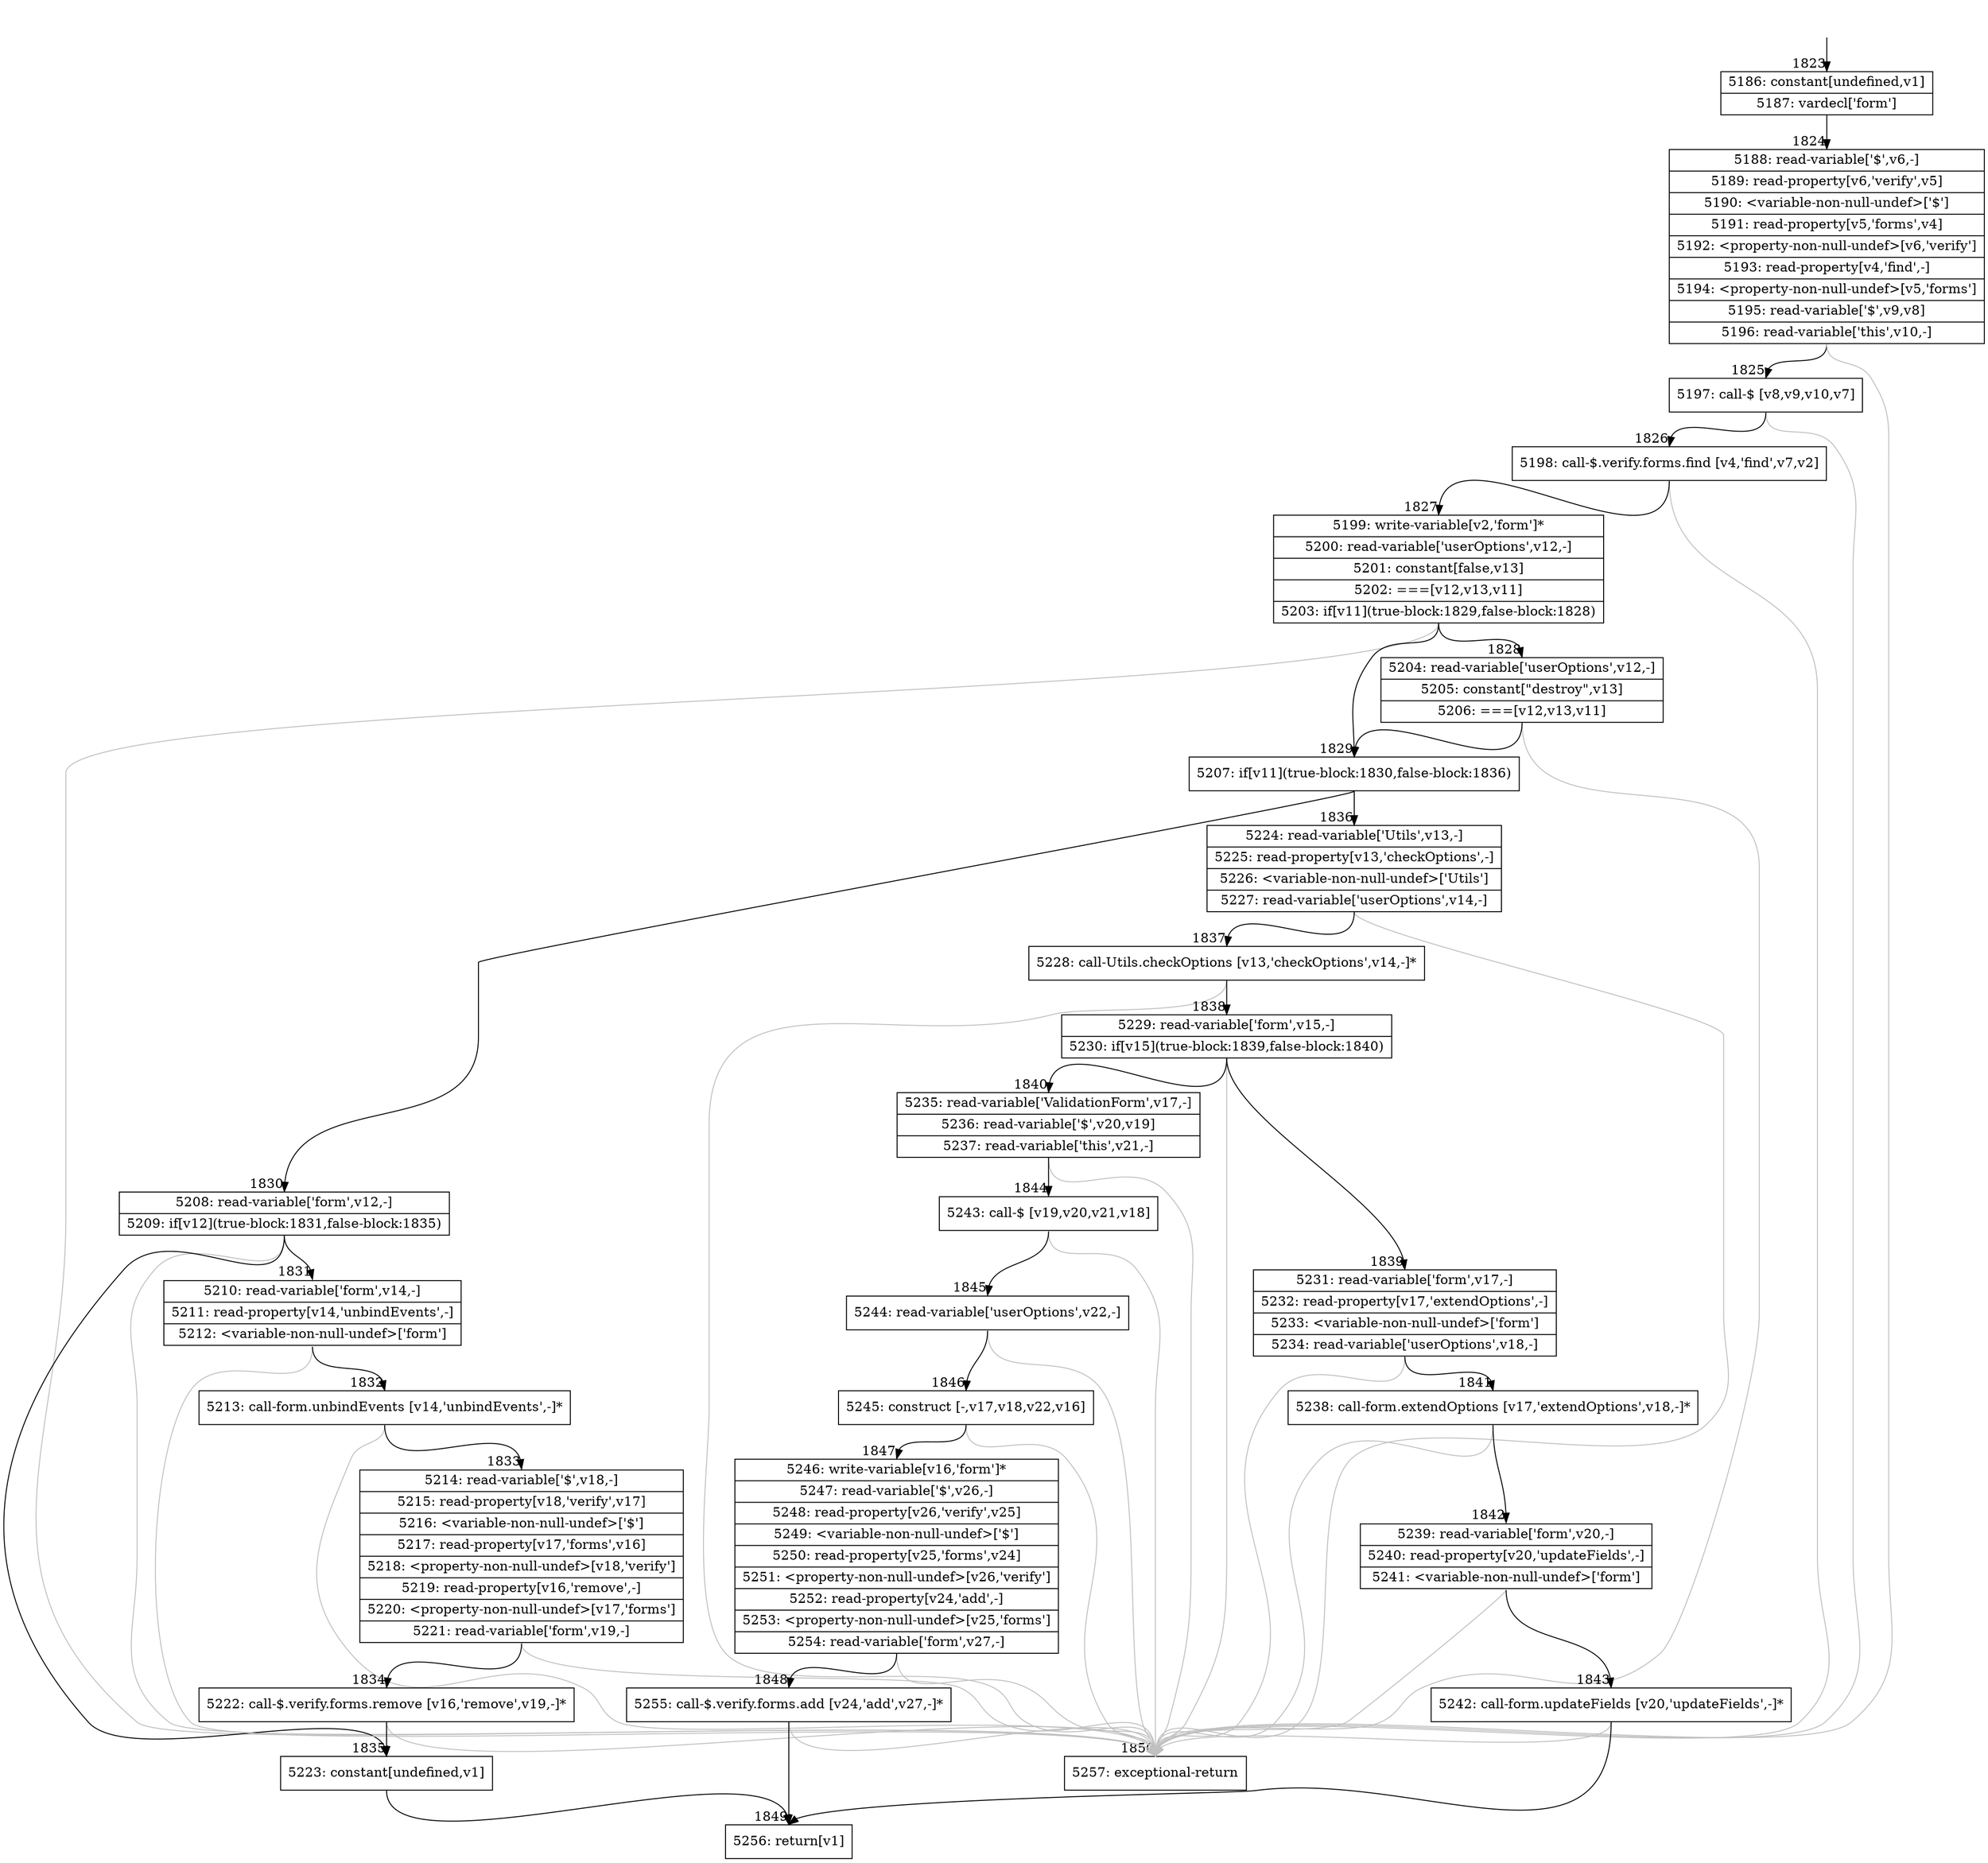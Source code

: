 digraph {
rankdir="TD"
BB_entry158[shape=none,label=""];
BB_entry158 -> BB1823 [tailport=s, headport=n, headlabel="    1823"]
BB1823 [shape=record label="{5186: constant[undefined,v1]|5187: vardecl['form']}" ] 
BB1823 -> BB1824 [tailport=s, headport=n, headlabel="      1824"]
BB1824 [shape=record label="{5188: read-variable['$',v6,-]|5189: read-property[v6,'verify',v5]|5190: \<variable-non-null-undef\>['$']|5191: read-property[v5,'forms',v4]|5192: \<property-non-null-undef\>[v6,'verify']|5193: read-property[v4,'find',-]|5194: \<property-non-null-undef\>[v5,'forms']|5195: read-variable['$',v9,v8]|5196: read-variable['this',v10,-]}" ] 
BB1824 -> BB1825 [tailport=s, headport=n, headlabel="      1825"]
BB1824 -> BB1850 [tailport=s, headport=n, color=gray, headlabel="      1850"]
BB1825 [shape=record label="{5197: call-$ [v8,v9,v10,v7]}" ] 
BB1825 -> BB1826 [tailport=s, headport=n, headlabel="      1826"]
BB1825 -> BB1850 [tailport=s, headport=n, color=gray]
BB1826 [shape=record label="{5198: call-$.verify.forms.find [v4,'find',v7,v2]}" ] 
BB1826 -> BB1827 [tailport=s, headport=n, headlabel="      1827"]
BB1826 -> BB1850 [tailport=s, headport=n, color=gray]
BB1827 [shape=record label="{5199: write-variable[v2,'form']*|5200: read-variable['userOptions',v12,-]|5201: constant[false,v13]|5202: ===[v12,v13,v11]|5203: if[v11](true-block:1829,false-block:1828)}" ] 
BB1827 -> BB1829 [tailport=s, headport=n, headlabel="      1829"]
BB1827 -> BB1828 [tailport=s, headport=n, headlabel="      1828"]
BB1827 -> BB1850 [tailport=s, headport=n, color=gray]
BB1828 [shape=record label="{5204: read-variable['userOptions',v12,-]|5205: constant[\"destroy\",v13]|5206: ===[v12,v13,v11]}" ] 
BB1828 -> BB1829 [tailport=s, headport=n]
BB1828 -> BB1850 [tailport=s, headport=n, color=gray]
BB1829 [shape=record label="{5207: if[v11](true-block:1830,false-block:1836)}" ] 
BB1829 -> BB1830 [tailport=s, headport=n, headlabel="      1830"]
BB1829 -> BB1836 [tailport=s, headport=n, headlabel="      1836"]
BB1830 [shape=record label="{5208: read-variable['form',v12,-]|5209: if[v12](true-block:1831,false-block:1835)}" ] 
BB1830 -> BB1831 [tailport=s, headport=n, headlabel="      1831"]
BB1830 -> BB1835 [tailport=s, headport=n, headlabel="      1835"]
BB1830 -> BB1850 [tailport=s, headport=n, color=gray]
BB1831 [shape=record label="{5210: read-variable['form',v14,-]|5211: read-property[v14,'unbindEvents',-]|5212: \<variable-non-null-undef\>['form']}" ] 
BB1831 -> BB1832 [tailport=s, headport=n, headlabel="      1832"]
BB1831 -> BB1850 [tailport=s, headport=n, color=gray]
BB1832 [shape=record label="{5213: call-form.unbindEvents [v14,'unbindEvents',-]*}" ] 
BB1832 -> BB1833 [tailport=s, headport=n, headlabel="      1833"]
BB1832 -> BB1850 [tailport=s, headport=n, color=gray]
BB1833 [shape=record label="{5214: read-variable['$',v18,-]|5215: read-property[v18,'verify',v17]|5216: \<variable-non-null-undef\>['$']|5217: read-property[v17,'forms',v16]|5218: \<property-non-null-undef\>[v18,'verify']|5219: read-property[v16,'remove',-]|5220: \<property-non-null-undef\>[v17,'forms']|5221: read-variable['form',v19,-]}" ] 
BB1833 -> BB1834 [tailport=s, headport=n, headlabel="      1834"]
BB1833 -> BB1850 [tailport=s, headport=n, color=gray]
BB1834 [shape=record label="{5222: call-$.verify.forms.remove [v16,'remove',v19,-]*}" ] 
BB1834 -> BB1835 [tailport=s, headport=n]
BB1834 -> BB1850 [tailport=s, headport=n, color=gray]
BB1835 [shape=record label="{5223: constant[undefined,v1]}" ] 
BB1835 -> BB1849 [tailport=s, headport=n, headlabel="      1849"]
BB1836 [shape=record label="{5224: read-variable['Utils',v13,-]|5225: read-property[v13,'checkOptions',-]|5226: \<variable-non-null-undef\>['Utils']|5227: read-variable['userOptions',v14,-]}" ] 
BB1836 -> BB1837 [tailport=s, headport=n, headlabel="      1837"]
BB1836 -> BB1850 [tailport=s, headport=n, color=gray]
BB1837 [shape=record label="{5228: call-Utils.checkOptions [v13,'checkOptions',v14,-]*}" ] 
BB1837 -> BB1838 [tailport=s, headport=n, headlabel="      1838"]
BB1837 -> BB1850 [tailport=s, headport=n, color=gray]
BB1838 [shape=record label="{5229: read-variable['form',v15,-]|5230: if[v15](true-block:1839,false-block:1840)}" ] 
BB1838 -> BB1839 [tailport=s, headport=n, headlabel="      1839"]
BB1838 -> BB1840 [tailport=s, headport=n, headlabel="      1840"]
BB1838 -> BB1850 [tailport=s, headport=n, color=gray]
BB1839 [shape=record label="{5231: read-variable['form',v17,-]|5232: read-property[v17,'extendOptions',-]|5233: \<variable-non-null-undef\>['form']|5234: read-variable['userOptions',v18,-]}" ] 
BB1839 -> BB1841 [tailport=s, headport=n, headlabel="      1841"]
BB1839 -> BB1850 [tailport=s, headport=n, color=gray]
BB1840 [shape=record label="{5235: read-variable['ValidationForm',v17,-]|5236: read-variable['$',v20,v19]|5237: read-variable['this',v21,-]}" ] 
BB1840 -> BB1844 [tailport=s, headport=n, headlabel="      1844"]
BB1840 -> BB1850 [tailport=s, headport=n, color=gray]
BB1841 [shape=record label="{5238: call-form.extendOptions [v17,'extendOptions',v18,-]*}" ] 
BB1841 -> BB1842 [tailport=s, headport=n, headlabel="      1842"]
BB1841 -> BB1850 [tailport=s, headport=n, color=gray]
BB1842 [shape=record label="{5239: read-variable['form',v20,-]|5240: read-property[v20,'updateFields',-]|5241: \<variable-non-null-undef\>['form']}" ] 
BB1842 -> BB1843 [tailport=s, headport=n, headlabel="      1843"]
BB1842 -> BB1850 [tailport=s, headport=n, color=gray]
BB1843 [shape=record label="{5242: call-form.updateFields [v20,'updateFields',-]*}" ] 
BB1843 -> BB1849 [tailport=s, headport=n]
BB1843 -> BB1850 [tailport=s, headport=n, color=gray]
BB1844 [shape=record label="{5243: call-$ [v19,v20,v21,v18]}" ] 
BB1844 -> BB1845 [tailport=s, headport=n, headlabel="      1845"]
BB1844 -> BB1850 [tailport=s, headport=n, color=gray]
BB1845 [shape=record label="{5244: read-variable['userOptions',v22,-]}" ] 
BB1845 -> BB1846 [tailport=s, headport=n, headlabel="      1846"]
BB1845 -> BB1850 [tailport=s, headport=n, color=gray]
BB1846 [shape=record label="{5245: construct [-,v17,v18,v22,v16]}" ] 
BB1846 -> BB1847 [tailport=s, headport=n, headlabel="      1847"]
BB1846 -> BB1850 [tailport=s, headport=n, color=gray]
BB1847 [shape=record label="{5246: write-variable[v16,'form']*|5247: read-variable['$',v26,-]|5248: read-property[v26,'verify',v25]|5249: \<variable-non-null-undef\>['$']|5250: read-property[v25,'forms',v24]|5251: \<property-non-null-undef\>[v26,'verify']|5252: read-property[v24,'add',-]|5253: \<property-non-null-undef\>[v25,'forms']|5254: read-variable['form',v27,-]}" ] 
BB1847 -> BB1848 [tailport=s, headport=n, headlabel="      1848"]
BB1847 -> BB1850 [tailport=s, headport=n, color=gray]
BB1848 [shape=record label="{5255: call-$.verify.forms.add [v24,'add',v27,-]*}" ] 
BB1848 -> BB1849 [tailport=s, headport=n]
BB1848 -> BB1850 [tailport=s, headport=n, color=gray]
BB1849 [shape=record label="{5256: return[v1]}" ] 
BB1850 [shape=record label="{5257: exceptional-return}" ] 
//#$~ 1703
}
